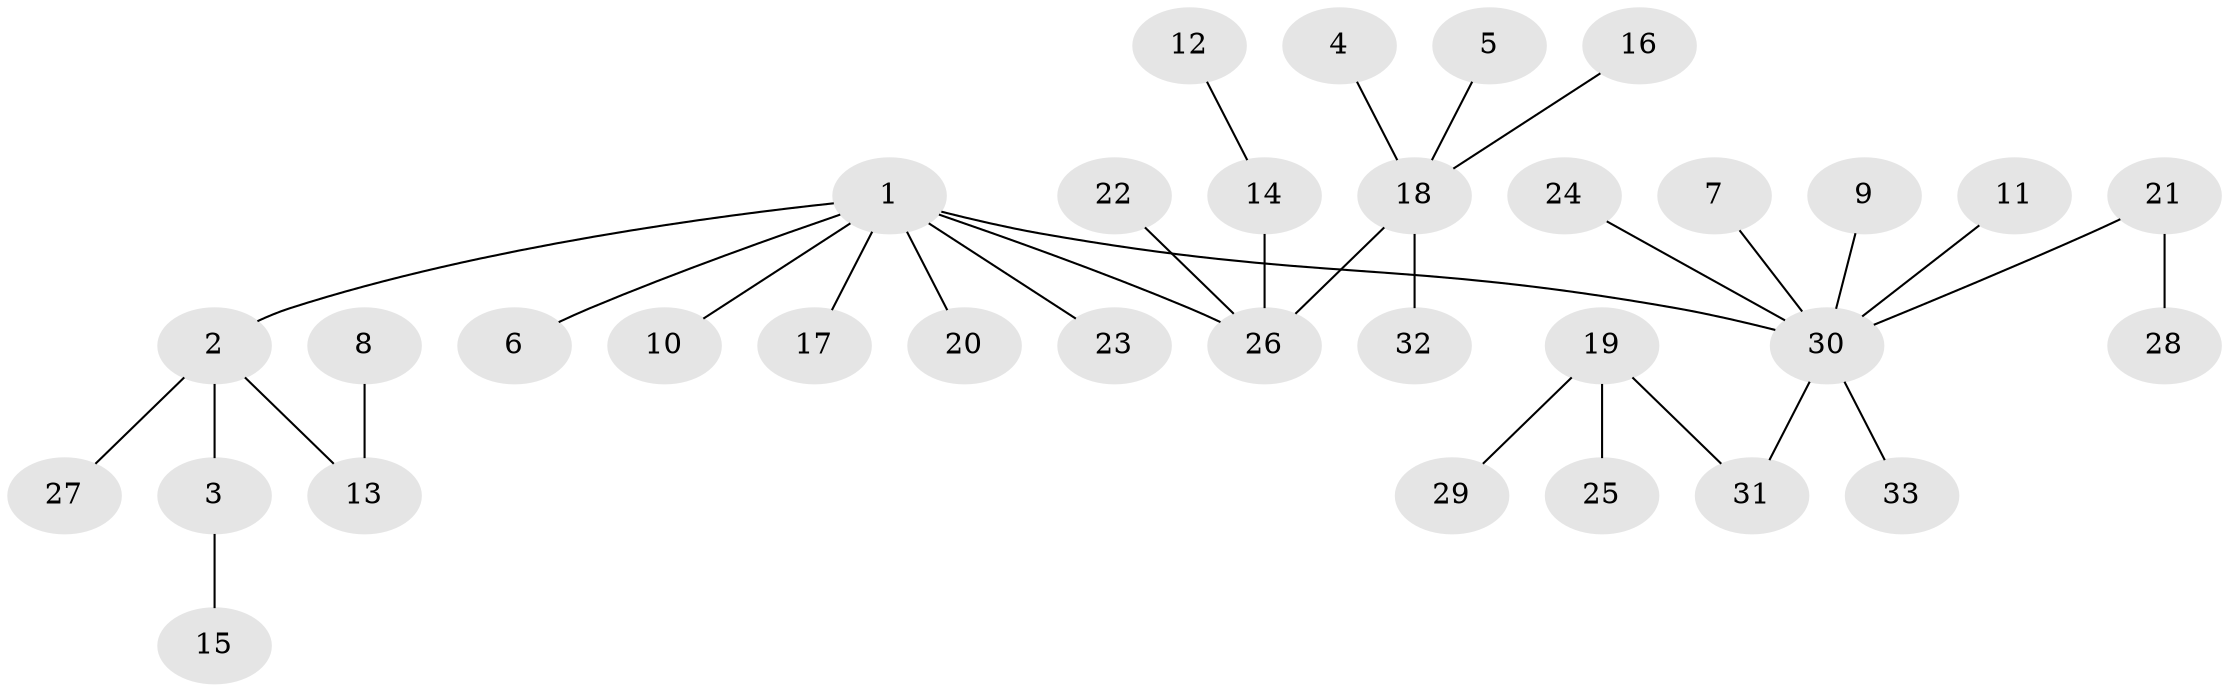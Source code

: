 // original degree distribution, {6: 0.03076923076923077, 4: 0.046153846153846156, 5: 0.046153846153846156, 3: 0.13846153846153847, 2: 0.2153846153846154, 1: 0.5230769230769231}
// Generated by graph-tools (version 1.1) at 2025/26/03/09/25 03:26:31]
// undirected, 33 vertices, 32 edges
graph export_dot {
graph [start="1"]
  node [color=gray90,style=filled];
  1;
  2;
  3;
  4;
  5;
  6;
  7;
  8;
  9;
  10;
  11;
  12;
  13;
  14;
  15;
  16;
  17;
  18;
  19;
  20;
  21;
  22;
  23;
  24;
  25;
  26;
  27;
  28;
  29;
  30;
  31;
  32;
  33;
  1 -- 2 [weight=1.0];
  1 -- 6 [weight=1.0];
  1 -- 10 [weight=1.0];
  1 -- 17 [weight=1.0];
  1 -- 20 [weight=1.0];
  1 -- 23 [weight=1.0];
  1 -- 26 [weight=1.0];
  1 -- 30 [weight=1.0];
  2 -- 3 [weight=1.0];
  2 -- 13 [weight=1.0];
  2 -- 27 [weight=1.0];
  3 -- 15 [weight=1.0];
  4 -- 18 [weight=1.0];
  5 -- 18 [weight=1.0];
  7 -- 30 [weight=1.0];
  8 -- 13 [weight=1.0];
  9 -- 30 [weight=1.0];
  11 -- 30 [weight=1.0];
  12 -- 14 [weight=1.0];
  14 -- 26 [weight=1.0];
  16 -- 18 [weight=1.0];
  18 -- 26 [weight=1.0];
  18 -- 32 [weight=1.0];
  19 -- 25 [weight=1.0];
  19 -- 29 [weight=1.0];
  19 -- 31 [weight=1.0];
  21 -- 28 [weight=1.0];
  21 -- 30 [weight=1.0];
  22 -- 26 [weight=1.0];
  24 -- 30 [weight=1.0];
  30 -- 31 [weight=1.0];
  30 -- 33 [weight=1.0];
}
